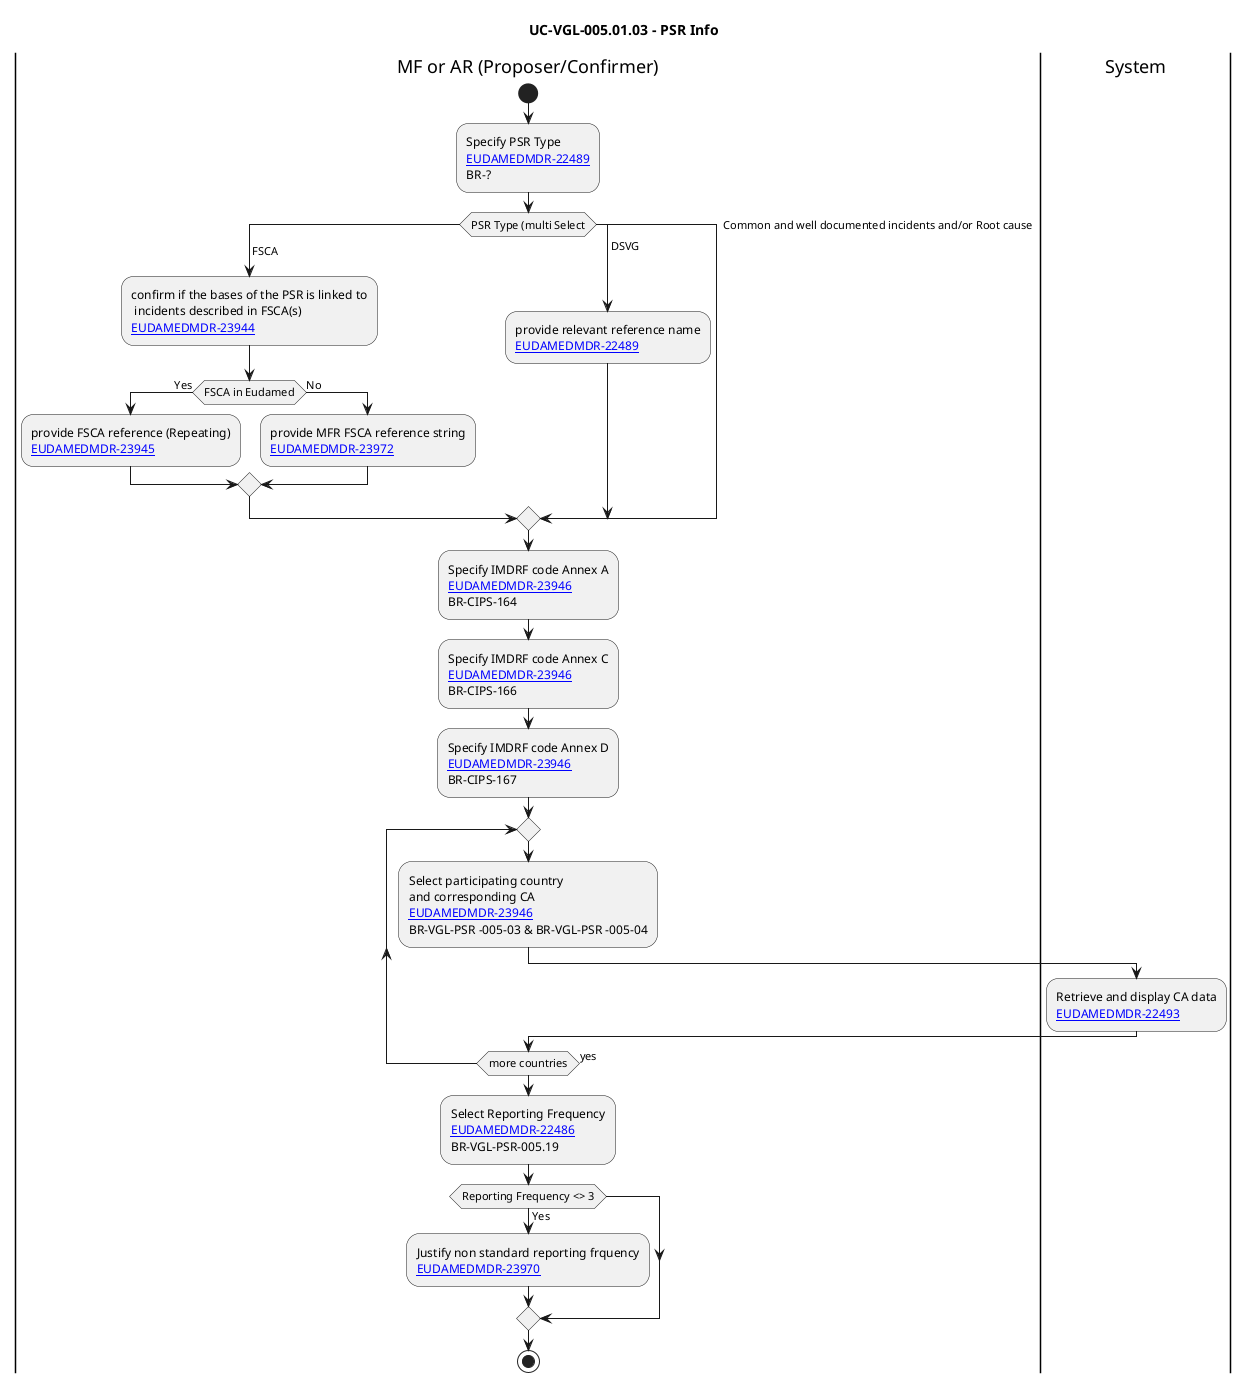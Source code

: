 @startuml
title UC-VGL-005.01.03 - PSR Info
|MF or AR (Proposer/Confirmer)|
|System|
|MF or AR (Proposer/Confirmer)|
start
:Specify PSR Type
[[https://citnet.tech.ec.europa.eu/CITnet/jira/browse/EUDAMEDMDR-22489 EUDAMEDMDR-22489]]
BR-?;
switch (PSR Type (multi Select)
case ( FSCA )
  :confirm if the bases of the PSR is linked to
   incidents described in FSCA(s) 
  [[https://citnet.tech.ec.europa.eu/CITnet/jira/browse/EUDAMEDMDR-23944 EUDAMEDMDR-23944]];
  if (FSCA in Eudamed) then (Yes) 
    :provide FSCA reference (Repeating)
    [[https://citnet.tech.ec.europa.eu/CITnet/jira/browse/EUDAMEDMDR-23945 EUDAMEDMDR-23945]];
  else (No)
    :provide MFR FSCA reference string 
    [[https://citnet.tech.ec.europa.eu/CITnet/jira/browse/EUDAMEDMDR-23972 EUDAMEDMDR-23972]];
  endif
case ( DSVG ) 
  label sp_lab0
  :provide relevant reference name 
  [[https://citnet.tech.ec.europa.eu/CITnet/jira/browse/EUDAMEDMDR-22489 EUDAMEDMDR-22489]];
case ( Common and well documented incidents and/or Root cause )

endswitch
:Specify IMDRF code Annex A
[[https://citnet.tech.ec.europa.eu/CITnet/jira/browse/EUDAMEDMDR-23946 EUDAMEDMDR-23946]]
BR-CIPS-164;
:Specify IMDRF code Annex C
[[https://citnet.tech.ec.europa.eu/CITnet/jira/browse/EUDAMEDMDR-23946 EUDAMEDMDR-23946]]
BR-CIPS-166;
:Specify IMDRF code Annex D
[[https://citnet.tech.ec.europa.eu/CITnet/jira/browse/EUDAMEDMDR-23946 EUDAMEDMDR-23946]]
BR-CIPS-167;
repeat
  :Select participating country
  and corresponding CA
  [[https://citnet.tech.ec.europa.eu/CITnet/jira/browse/EUDAMEDMDR-22492 EUDAMEDMDR-23946]]
  BR-VGL-PSR -005-03 & BR-VGL-PSR -005-04;
  |System|
  :Retrieve and display CA data
  [[https://citnet.tech.ec.europa.eu/CITnet/jira/browse/EUDAMEDMDR-22493 EUDAMEDMDR-22493]];
  |MF or AR (Proposer/Confirmer)|
repeat while (more countries) is (yes)
:Select Reporting Frequency
[[https://citnet.tech.ec.europa.eu/CITnet/jira/browse/EUDAMEDMDR-22486 EUDAMEDMDR-22486]]
BR-VGL-PSR-005.19;
if (Reporting Frequency <> 3) then (Yes)
  :Justify non standard reporting frquency
  [[https://citnet.tech.ec.europa.eu/CITnet/jira/browse/EUDAMEDMDR-23970 EUDAMEDMDR-23970]];
endif
stop
@enduml